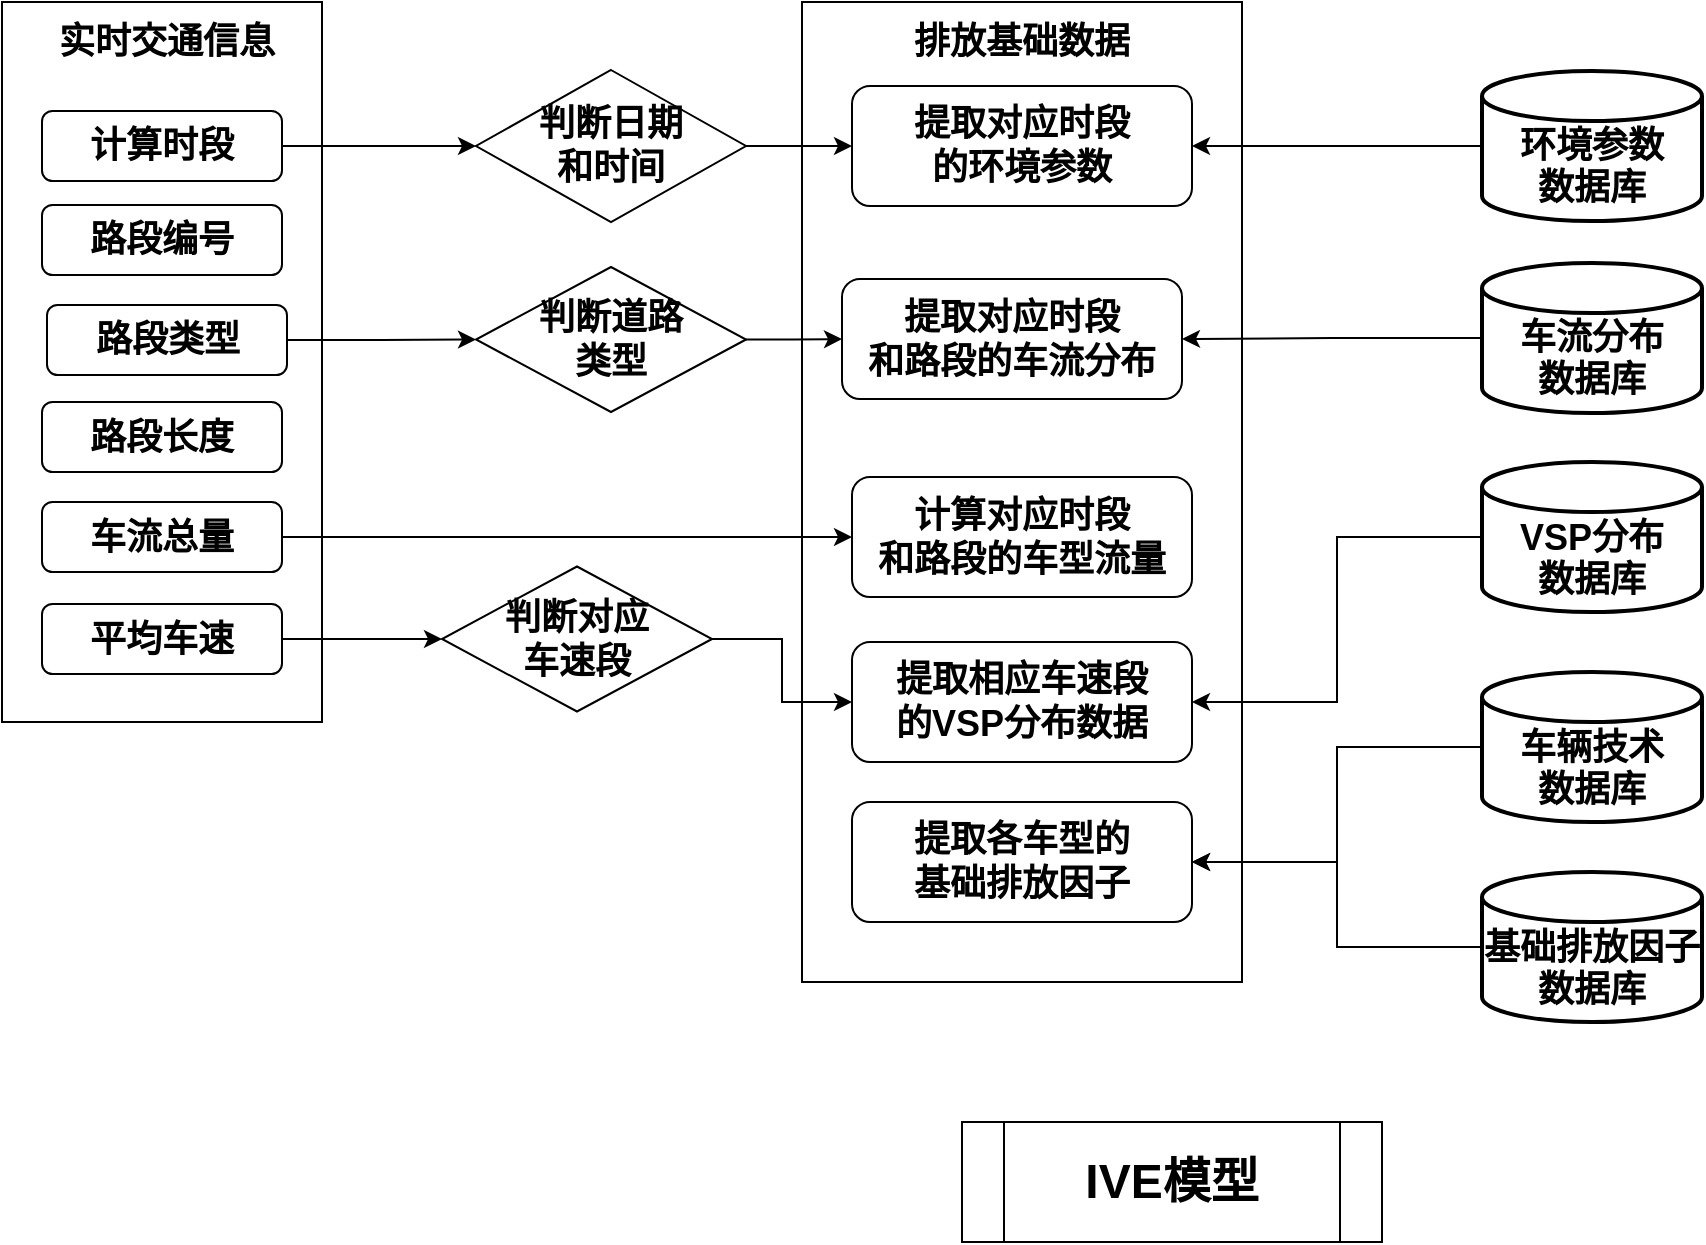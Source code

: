 <mxfile version="13.10.4" type="github">
  <diagram id="U5beLIiQJ9dUrQ34KQQU" name="Page-1">
    <mxGraphModel dx="1021" dy="567" grid="1" gridSize="10" guides="1" tooltips="1" connect="1" arrows="1" fold="1" page="1" pageScale="1" pageWidth="1169" pageHeight="827" math="0" shadow="0">
      <root>
        <mxCell id="0" />
        <mxCell id="1" parent="0" />
        <mxCell id="35rY1FEg8uixYlM4IC-K-24" value="" style="rounded=0;whiteSpace=wrap;html=1;" vertex="1" parent="1">
          <mxGeometry x="60" y="120" width="160" height="360" as="geometry" />
        </mxCell>
        <mxCell id="35rY1FEg8uixYlM4IC-K-25" value="" style="rounded=0;whiteSpace=wrap;html=1;" vertex="1" parent="1">
          <mxGeometry x="460" y="120" width="220" height="490" as="geometry" />
        </mxCell>
        <mxCell id="35rY1FEg8uixYlM4IC-K-72" style="edgeStyle=orthogonalEdgeStyle;rounded=0;orthogonalLoop=1;jettySize=auto;html=1;exitX=1;exitY=0.5;exitDx=0;exitDy=0;entryX=0;entryY=0.5;entryDx=0;entryDy=0;entryPerimeter=0;" edge="1" parent="1" source="35rY1FEg8uixYlM4IC-K-26" target="35rY1FEg8uixYlM4IC-K-64">
          <mxGeometry relative="1" as="geometry" />
        </mxCell>
        <mxCell id="35rY1FEg8uixYlM4IC-K-26" value="&lt;font style=&quot;font-size: 18px&quot;&gt;&lt;b&gt;计算时段&lt;/b&gt;&lt;/font&gt;" style="rounded=1;whiteSpace=wrap;html=1;" vertex="1" parent="1">
          <mxGeometry x="80" y="174.5" width="120" height="35" as="geometry" />
        </mxCell>
        <mxCell id="35rY1FEg8uixYlM4IC-K-32" value="&lt;b&gt;&lt;font style=&quot;font-size: 18px&quot;&gt;实时交通信息&lt;/font&gt;&lt;/b&gt;" style="text;html=1;strokeColor=none;fillColor=none;align=center;verticalAlign=middle;whiteSpace=wrap;rounded=0;" vertex="1" parent="1">
          <mxGeometry x="80" y="125" width="125" height="30" as="geometry" />
        </mxCell>
        <mxCell id="35rY1FEg8uixYlM4IC-K-33" value="&lt;b style=&quot;font-size: 18px&quot;&gt;计算对应时段&lt;br&gt;和路段的车型流量&lt;/b&gt;" style="rounded=1;whiteSpace=wrap;html=1;" vertex="1" parent="1">
          <mxGeometry x="485" y="357.5" width="170" height="60" as="geometry" />
        </mxCell>
        <mxCell id="35rY1FEg8uixYlM4IC-K-35" value="&lt;b style=&quot;font-size: 18px&quot;&gt;提取对应时段&lt;br&gt;的环境参数&lt;/b&gt;" style="rounded=1;whiteSpace=wrap;html=1;" vertex="1" parent="1">
          <mxGeometry x="485" y="162" width="170" height="60" as="geometry" />
        </mxCell>
        <mxCell id="35rY1FEg8uixYlM4IC-K-36" value="&lt;b style=&quot;font-size: 18px&quot;&gt;提取对应时段&lt;br&gt;和路段的车流分布&lt;/b&gt;" style="rounded=1;whiteSpace=wrap;html=1;" vertex="1" parent="1">
          <mxGeometry x="480" y="258.5" width="170" height="60" as="geometry" />
        </mxCell>
        <mxCell id="35rY1FEg8uixYlM4IC-K-37" value="&lt;b style=&quot;font-size: 18px&quot;&gt;提取相应车速段&lt;br&gt;的VSP分布数据&lt;/b&gt;" style="rounded=1;whiteSpace=wrap;html=1;" vertex="1" parent="1">
          <mxGeometry x="485" y="440" width="170" height="60" as="geometry" />
        </mxCell>
        <mxCell id="35rY1FEg8uixYlM4IC-K-38" value="&lt;b style=&quot;font-size: 18px&quot;&gt;提取各车型的&lt;br&gt;基础排放因子&lt;br&gt;&lt;/b&gt;" style="rounded=1;whiteSpace=wrap;html=1;" vertex="1" parent="1">
          <mxGeometry x="485" y="520" width="170" height="60" as="geometry" />
        </mxCell>
        <mxCell id="35rY1FEg8uixYlM4IC-K-39" value="&lt;b&gt;&lt;font style=&quot;font-size: 18px&quot;&gt;排放基础数据&lt;/font&gt;&lt;/b&gt;" style="text;html=1;strokeColor=none;fillColor=none;align=center;verticalAlign=middle;whiteSpace=wrap;rounded=0;" vertex="1" parent="1">
          <mxGeometry x="500" y="125" width="140" height="30" as="geometry" />
        </mxCell>
        <mxCell id="35rY1FEg8uixYlM4IC-K-40" value="&lt;b style=&quot;font-size: 18px&quot;&gt;路段编号&lt;/b&gt;" style="rounded=1;whiteSpace=wrap;html=1;" vertex="1" parent="1">
          <mxGeometry x="80" y="221.5" width="120" height="35" as="geometry" />
        </mxCell>
        <mxCell id="35rY1FEg8uixYlM4IC-K-69" style="edgeStyle=orthogonalEdgeStyle;rounded=0;orthogonalLoop=1;jettySize=auto;html=1;exitX=1;exitY=0.5;exitDx=0;exitDy=0;entryX=0.5;entryY=1;entryDx=0;entryDy=0;entryPerimeter=0;" edge="1" parent="1" source="35rY1FEg8uixYlM4IC-K-41" target="35rY1FEg8uixYlM4IC-K-67">
          <mxGeometry relative="1" as="geometry" />
        </mxCell>
        <mxCell id="35rY1FEg8uixYlM4IC-K-41" value="&lt;b style=&quot;font-size: 18px&quot;&gt;路段类型&lt;/b&gt;" style="rounded=1;whiteSpace=wrap;html=1;" vertex="1" parent="1">
          <mxGeometry x="82.5" y="271.5" width="120" height="35" as="geometry" />
        </mxCell>
        <mxCell id="35rY1FEg8uixYlM4IC-K-42" value="&lt;b style=&quot;font-size: 18px&quot;&gt;路段长度&lt;/b&gt;" style="rounded=1;whiteSpace=wrap;html=1;" vertex="1" parent="1">
          <mxGeometry x="80" y="320" width="120" height="35" as="geometry" />
        </mxCell>
        <mxCell id="35rY1FEg8uixYlM4IC-K-71" style="edgeStyle=orthogonalEdgeStyle;rounded=0;orthogonalLoop=1;jettySize=auto;html=1;exitX=1;exitY=0.5;exitDx=0;exitDy=0;" edge="1" parent="1" source="35rY1FEg8uixYlM4IC-K-43" target="35rY1FEg8uixYlM4IC-K-33">
          <mxGeometry relative="1" as="geometry" />
        </mxCell>
        <mxCell id="35rY1FEg8uixYlM4IC-K-43" value="&lt;b style=&quot;font-size: 18px&quot;&gt;车流总量&lt;/b&gt;" style="rounded=1;whiteSpace=wrap;html=1;" vertex="1" parent="1">
          <mxGeometry x="80" y="370" width="120" height="35" as="geometry" />
        </mxCell>
        <mxCell id="35rY1FEg8uixYlM4IC-K-74" style="edgeStyle=orthogonalEdgeStyle;rounded=0;orthogonalLoop=1;jettySize=auto;html=1;exitX=1;exitY=0.5;exitDx=0;exitDy=0;entryX=0.5;entryY=1;entryDx=0;entryDy=0;entryPerimeter=0;" edge="1" parent="1" source="35rY1FEg8uixYlM4IC-K-44" target="35rY1FEg8uixYlM4IC-K-73">
          <mxGeometry relative="1" as="geometry" />
        </mxCell>
        <mxCell id="35rY1FEg8uixYlM4IC-K-44" value="&lt;b style=&quot;font-size: 18px&quot;&gt;平均车速&lt;/b&gt;" style="rounded=1;whiteSpace=wrap;html=1;" vertex="1" parent="1">
          <mxGeometry x="80" y="421" width="120" height="35" as="geometry" />
        </mxCell>
        <mxCell id="35rY1FEg8uixYlM4IC-K-47" value="&lt;font style=&quot;font-size: 24px&quot;&gt;&lt;b&gt;IVE模型&lt;/b&gt;&lt;/font&gt;" style="shape=process;whiteSpace=wrap;html=1;backgroundOutline=1;" vertex="1" parent="1">
          <mxGeometry x="540" y="680" width="210" height="60" as="geometry" />
        </mxCell>
        <mxCell id="35rY1FEg8uixYlM4IC-K-56" style="edgeStyle=orthogonalEdgeStyle;rounded=0;orthogonalLoop=1;jettySize=auto;html=1;exitX=0;exitY=0.5;exitDx=0;exitDy=0;exitPerimeter=0;" edge="1" parent="1" source="35rY1FEg8uixYlM4IC-K-51" target="35rY1FEg8uixYlM4IC-K-35">
          <mxGeometry relative="1" as="geometry" />
        </mxCell>
        <mxCell id="35rY1FEg8uixYlM4IC-K-51" value="&lt;font style=&quot;font-size: 18px&quot;&gt;&lt;b&gt;&lt;br&gt;环境参数&lt;br&gt;数据库&lt;/b&gt;&lt;/font&gt;" style="strokeWidth=2;html=1;shape=mxgraph.flowchart.database;whiteSpace=wrap;" vertex="1" parent="1">
          <mxGeometry x="800" y="154.5" width="110" height="75" as="geometry" />
        </mxCell>
        <mxCell id="35rY1FEg8uixYlM4IC-K-57" style="edgeStyle=orthogonalEdgeStyle;rounded=0;orthogonalLoop=1;jettySize=auto;html=1;exitX=0;exitY=0.5;exitDx=0;exitDy=0;exitPerimeter=0;" edge="1" parent="1" source="35rY1FEg8uixYlM4IC-K-52" target="35rY1FEg8uixYlM4IC-K-36">
          <mxGeometry relative="1" as="geometry" />
        </mxCell>
        <mxCell id="35rY1FEg8uixYlM4IC-K-52" value="&lt;font style=&quot;font-size: 18px&quot;&gt;&lt;b&gt;&lt;br&gt;车流分布&lt;br&gt;数据库&lt;/b&gt;&lt;/font&gt;" style="strokeWidth=2;html=1;shape=mxgraph.flowchart.database;whiteSpace=wrap;" vertex="1" parent="1">
          <mxGeometry x="800" y="250.5" width="110" height="75" as="geometry" />
        </mxCell>
        <mxCell id="35rY1FEg8uixYlM4IC-K-58" style="edgeStyle=orthogonalEdgeStyle;rounded=0;orthogonalLoop=1;jettySize=auto;html=1;exitX=0;exitY=0.5;exitDx=0;exitDy=0;exitPerimeter=0;entryX=1;entryY=0.5;entryDx=0;entryDy=0;" edge="1" parent="1" source="35rY1FEg8uixYlM4IC-K-53" target="35rY1FEg8uixYlM4IC-K-37">
          <mxGeometry relative="1" as="geometry" />
        </mxCell>
        <mxCell id="35rY1FEg8uixYlM4IC-K-53" value="&lt;font style=&quot;font-size: 18px&quot;&gt;&lt;b&gt;&lt;br&gt;VSP分布&lt;br&gt;数据库&lt;/b&gt;&lt;/font&gt;" style="strokeWidth=2;html=1;shape=mxgraph.flowchart.database;whiteSpace=wrap;" vertex="1" parent="1">
          <mxGeometry x="800" y="350" width="110" height="75" as="geometry" />
        </mxCell>
        <mxCell id="35rY1FEg8uixYlM4IC-K-61" style="edgeStyle=orthogonalEdgeStyle;rounded=0;orthogonalLoop=1;jettySize=auto;html=1;exitX=0;exitY=0.5;exitDx=0;exitDy=0;exitPerimeter=0;entryX=1;entryY=0.5;entryDx=0;entryDy=0;" edge="1" parent="1" source="35rY1FEg8uixYlM4IC-K-54" target="35rY1FEg8uixYlM4IC-K-38">
          <mxGeometry relative="1" as="geometry" />
        </mxCell>
        <mxCell id="35rY1FEg8uixYlM4IC-K-54" value="&lt;font style=&quot;font-size: 18px&quot;&gt;&lt;b&gt;&lt;br&gt;车辆技术&lt;br&gt;数据库&lt;/b&gt;&lt;/font&gt;" style="strokeWidth=2;html=1;shape=mxgraph.flowchart.database;whiteSpace=wrap;" vertex="1" parent="1">
          <mxGeometry x="800" y="455" width="110" height="75" as="geometry" />
        </mxCell>
        <mxCell id="35rY1FEg8uixYlM4IC-K-60" style="edgeStyle=orthogonalEdgeStyle;rounded=0;orthogonalLoop=1;jettySize=auto;html=1;exitX=0;exitY=0.5;exitDx=0;exitDy=0;exitPerimeter=0;" edge="1" parent="1" source="35rY1FEg8uixYlM4IC-K-55" target="35rY1FEg8uixYlM4IC-K-38">
          <mxGeometry relative="1" as="geometry" />
        </mxCell>
        <mxCell id="35rY1FEg8uixYlM4IC-K-55" value="&lt;font style=&quot;font-size: 18px&quot;&gt;&lt;b&gt;&lt;br&gt;基础排放因子数据库&lt;/b&gt;&lt;/font&gt;" style="strokeWidth=2;html=1;shape=mxgraph.flowchart.database;whiteSpace=wrap;" vertex="1" parent="1">
          <mxGeometry x="800" y="555" width="110" height="75" as="geometry" />
        </mxCell>
        <mxCell id="35rY1FEg8uixYlM4IC-K-66" style="edgeStyle=orthogonalEdgeStyle;rounded=0;orthogonalLoop=1;jettySize=auto;html=1;exitX=1;exitY=0.5;exitDx=0;exitDy=0;exitPerimeter=0;" edge="1" parent="1" source="35rY1FEg8uixYlM4IC-K-64" target="35rY1FEg8uixYlM4IC-K-35">
          <mxGeometry relative="1" as="geometry" />
        </mxCell>
        <mxCell id="35rY1FEg8uixYlM4IC-K-64" value="&lt;b style=&quot;font-size: 18px&quot;&gt;判断日期&lt;br&gt;和时间&lt;/b&gt;" style="strokeWidth=1;html=1;shape=mxgraph.flowchart.decision;whiteSpace=wrap;" vertex="1" parent="1">
          <mxGeometry x="297" y="154" width="135" height="76" as="geometry" />
        </mxCell>
        <mxCell id="35rY1FEg8uixYlM4IC-K-70" value="" style="edgeStyle=orthogonalEdgeStyle;rounded=0;orthogonalLoop=1;jettySize=auto;html=1;" edge="1" parent="1" source="35rY1FEg8uixYlM4IC-K-67" target="35rY1FEg8uixYlM4IC-K-36">
          <mxGeometry relative="1" as="geometry" />
        </mxCell>
        <mxCell id="35rY1FEg8uixYlM4IC-K-67" value="&lt;b style=&quot;font-size: 18px&quot;&gt;判断道路&lt;br&gt;类型&lt;/b&gt;" style="strokeWidth=1;html=1;shape=mxgraph.flowchart.decision;whiteSpace=wrap;direction=south;" vertex="1" parent="1">
          <mxGeometry x="297" y="252.5" width="135" height="72.5" as="geometry" />
        </mxCell>
        <mxCell id="35rY1FEg8uixYlM4IC-K-75" style="edgeStyle=orthogonalEdgeStyle;rounded=0;orthogonalLoop=1;jettySize=auto;html=1;exitX=0.5;exitY=0;exitDx=0;exitDy=0;exitPerimeter=0;entryX=0;entryY=0.5;entryDx=0;entryDy=0;" edge="1" parent="1" source="35rY1FEg8uixYlM4IC-K-73" target="35rY1FEg8uixYlM4IC-K-37">
          <mxGeometry relative="1" as="geometry" />
        </mxCell>
        <mxCell id="35rY1FEg8uixYlM4IC-K-73" value="&lt;b style=&quot;font-size: 18px&quot;&gt;判断对应&lt;br&gt;车速段&lt;/b&gt;" style="strokeWidth=1;html=1;shape=mxgraph.flowchart.decision;whiteSpace=wrap;direction=south;" vertex="1" parent="1">
          <mxGeometry x="280" y="402.25" width="135" height="72.5" as="geometry" />
        </mxCell>
      </root>
    </mxGraphModel>
  </diagram>
</mxfile>
